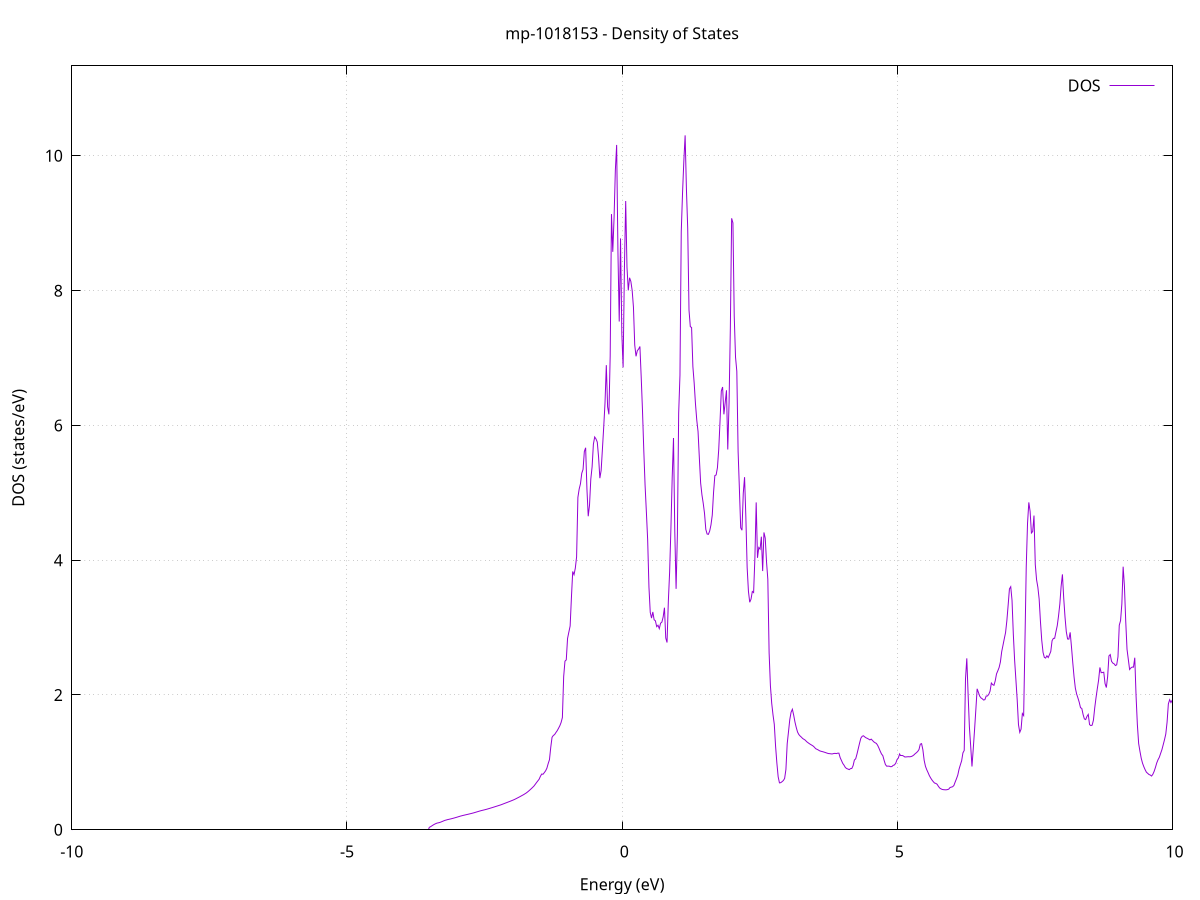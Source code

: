 set title 'mp-1018153 - Density of States'
set xlabel 'Energy (eV)'
set ylabel 'DOS (states/eV)'
set grid
set xrange [-10:10]
set yrange [0:11.335]
set xzeroaxis lt -1
set terminal png size 800,600
set output 'mp-1018153_dos_gnuplot.png'
plot '-' using 1:2 with lines title 'DOS'
-27.662100 0.000000
-27.638600 0.000000
-27.615100 0.000000
-27.591700 0.000000
-27.568200 0.000000
-27.544700 0.000000
-27.521200 0.000000
-27.497800 0.000000
-27.474300 0.000000
-27.450800 0.000000
-27.427300 0.000000
-27.403900 0.000000
-27.380400 0.000000
-27.356900 0.000000
-27.333400 0.000000
-27.309900 0.000000
-27.286500 0.000000
-27.263000 0.000000
-27.239500 0.000000
-27.216000 0.000000
-27.192600 0.000000
-27.169100 0.000000
-27.145600 0.000000
-27.122100 0.000000
-27.098600 0.000000
-27.075200 0.000000
-27.051700 0.000000
-27.028200 0.000000
-27.004700 0.000000
-26.981300 0.000000
-26.957800 0.000000
-26.934300 0.000000
-26.910800 0.000000
-26.887400 0.000000
-26.863900 0.000000
-26.840400 0.000000
-26.816900 0.000000
-26.793400 0.000000
-26.770000 0.000000
-26.746500 0.000000
-26.723000 0.000000
-26.699500 0.000000
-26.676100 0.000000
-26.652600 0.000000
-26.629100 0.000000
-26.605600 0.000000
-26.582100 0.000000
-26.558700 0.000000
-26.535200 0.000000
-26.511700 0.000000
-26.488200 0.000000
-26.464800 0.000000
-26.441300 0.000000
-26.417800 0.000000
-26.394300 0.000000
-26.370900 0.000000
-26.347400 0.000000
-26.323900 0.000000
-26.300400 0.000000
-26.276900 0.000000
-26.253500 0.000000
-26.230000 0.000000
-26.206500 0.000000
-26.183000 0.000000
-26.159600 0.000000
-26.136100 0.000000
-26.112600 0.000000
-26.089100 0.000000
-26.065600 0.000000
-26.042200 0.000000
-26.018700 0.000000
-25.995200 0.000000
-25.971700 0.000000
-25.948300 0.000000
-25.924800 0.000000
-25.901300 0.000000
-25.877800 0.000000
-25.854400 0.000000
-25.830900 0.000000
-25.807400 0.000000
-25.783900 0.000000
-25.760400 0.000000
-25.737000 0.000000
-25.713500 0.000000
-25.690000 0.000000
-25.666500 0.000000
-25.643100 0.000000
-25.619600 0.000000
-25.596100 0.000000
-25.572600 0.000000
-25.549100 0.000000
-25.525700 26.982300
-25.502200 39.896400
-25.478700 120.366200
-25.455200 23.886600
-25.431800 21.477300
-25.408300 30.093500
-25.384800 0.000000
-25.361300 0.000000
-25.337900 0.000000
-25.314400 0.000000
-25.290900 0.000000
-25.267400 0.000000
-25.243900 0.000000
-25.220500 0.000000
-25.197000 0.000000
-25.173500 0.000000
-25.150000 0.000000
-25.126600 0.000000
-25.103100 0.000000
-25.079600 0.000000
-25.056100 0.000000
-25.032600 0.000000
-25.009200 0.000000
-24.985700 0.000000
-24.962200 0.000000
-24.938700 0.000000
-24.915300 0.000000
-24.891800 0.000000
-24.868300 0.000000
-24.844800 0.000000
-24.821400 0.000000
-24.797900 0.000000
-24.774400 0.000000
-24.750900 0.000000
-24.727400 0.000000
-24.704000 0.000000
-24.680500 0.000000
-24.657000 0.000000
-24.633500 0.000000
-24.610100 0.000000
-24.586600 0.000000
-24.563100 0.000000
-24.539600 0.000000
-24.516200 0.000000
-24.492700 0.000000
-24.469200 0.000000
-24.445700 0.000000
-24.422200 0.000000
-24.398800 0.000000
-24.375300 0.000000
-24.351800 0.000000
-24.328300 0.000000
-24.304900 0.000000
-24.281400 0.000000
-24.257900 0.000000
-24.234400 0.000000
-24.210900 0.000000
-24.187500 0.000000
-24.164000 0.000000
-24.140500 0.000000
-24.117000 0.000000
-24.093600 0.000000
-24.070100 0.000000
-24.046600 0.000000
-24.023100 0.000000
-23.999700 0.000000
-23.976200 0.000000
-23.952700 0.000000
-23.929200 0.000000
-23.905700 0.000000
-23.882300 0.000000
-23.858800 0.000000
-23.835300 0.000000
-23.811800 0.000000
-23.788400 0.000000
-23.764900 0.000000
-23.741400 0.000000
-23.717900 0.000000
-23.694400 0.000000
-23.671000 0.000000
-23.647500 0.000000
-23.624000 0.000000
-23.600500 0.000000
-23.577100 0.000000
-23.553600 0.000000
-23.530100 0.000000
-23.506600 0.000000
-23.483200 0.000000
-23.459700 0.000000
-23.436200 0.000000
-23.412700 0.000000
-23.389200 0.000000
-23.365800 0.000000
-23.342300 0.000000
-23.318800 0.000000
-23.295300 0.000000
-23.271900 0.000000
-23.248400 0.000000
-23.224900 0.000000
-23.201400 0.000000
-23.177900 0.000000
-23.154500 0.000000
-23.131000 0.000000
-23.107500 0.000000
-23.084000 0.000000
-23.060600 0.000000
-23.037100 0.000000
-23.013600 0.000000
-22.990100 0.000000
-22.966700 0.000000
-22.943200 0.000000
-22.919700 0.000000
-22.896200 0.000000
-22.872700 0.000000
-22.849300 0.000000
-22.825800 0.000000
-22.802300 0.000000
-22.778800 0.000000
-22.755400 0.000000
-22.731900 0.000000
-22.708400 0.000000
-22.684900 0.000000
-22.661400 0.000000
-22.638000 0.000000
-22.614500 0.000000
-22.591000 0.000000
-22.567500 0.000000
-22.544100 0.000000
-22.520600 0.000000
-22.497100 0.000000
-22.473600 0.000000
-22.450200 0.000000
-22.426700 0.000000
-22.403200 0.000000
-22.379700 0.000000
-22.356200 0.000000
-22.332800 0.000000
-22.309300 0.000000
-22.285800 0.000000
-22.262300 0.000000
-22.238900 0.000000
-22.215400 0.000000
-22.191900 0.000000
-22.168400 0.000000
-22.145000 0.000000
-22.121500 0.000000
-22.098000 0.000000
-22.074500 0.000000
-22.051000 0.000000
-22.027600 0.000000
-22.004100 0.000000
-21.980600 0.000000
-21.957100 0.000000
-21.933700 0.000000
-21.910200 0.000000
-21.886700 0.000000
-21.863200 0.000000
-21.839700 0.000000
-21.816300 0.000000
-21.792800 0.000000
-21.769300 0.000000
-21.745800 0.000000
-21.722400 0.000000
-21.698900 0.000000
-21.675400 0.000000
-21.651900 0.000000
-21.628500 0.000000
-21.605000 0.000000
-21.581500 0.000000
-21.558000 0.000000
-21.534500 0.000000
-21.511100 0.000000
-21.487600 0.000000
-21.464100 0.000000
-21.440600 0.000000
-21.417200 0.000000
-21.393700 0.000000
-21.370200 0.000000
-21.346700 0.000000
-21.323200 0.000000
-21.299800 0.000000
-21.276300 0.000000
-21.252800 0.000000
-21.229300 0.000000
-21.205900 0.000000
-21.182400 0.000000
-21.158900 0.000000
-21.135400 0.000000
-21.112000 0.000000
-21.088500 0.000000
-21.065000 0.000000
-21.041500 0.000000
-21.018000 0.000000
-20.994600 0.000000
-20.971100 0.000000
-20.947600 0.000000
-20.924100 0.000000
-20.900700 0.000000
-20.877200 0.000000
-20.853700 0.000000
-20.830200 0.000000
-20.806700 0.000000
-20.783300 0.000000
-20.759800 0.000000
-20.736300 0.000000
-20.712800 0.000000
-20.689400 0.000000
-20.665900 0.000000
-20.642400 0.000000
-20.618900 0.000000
-20.595500 0.000000
-20.572000 0.000000
-20.548500 0.000000
-20.525000 0.000000
-20.501500 0.000000
-20.478100 0.000000
-20.454600 0.000000
-20.431100 0.000000
-20.407600 0.000000
-20.384200 0.000000
-20.360700 0.000000
-20.337200 0.000000
-20.313700 0.000000
-20.290200 0.000000
-20.266800 0.000000
-20.243300 0.000000
-20.219800 0.000000
-20.196300 0.000000
-20.172900 0.000000
-20.149400 0.000000
-20.125900 0.000000
-20.102400 0.000000
-20.079000 0.000000
-20.055500 0.000000
-20.032000 0.000000
-20.008500 0.000000
-19.985000 0.000000
-19.961600 0.000000
-19.938100 0.000000
-19.914600 0.000000
-19.891100 0.000000
-19.867700 0.000000
-19.844200 0.000000
-19.820700 0.000000
-19.797200 0.000000
-19.773800 0.000000
-19.750300 0.000000
-19.726800 0.000000
-19.703300 0.000000
-19.679800 0.000000
-19.656400 0.000000
-19.632900 0.000000
-19.609400 0.000000
-19.585900 0.000000
-19.562500 0.000000
-19.539000 0.000000
-19.515500 0.000000
-19.492000 0.000000
-19.468500 0.000000
-19.445100 0.000000
-19.421600 0.000000
-19.398100 0.000000
-19.374600 0.000000
-19.351200 0.000000
-19.327700 0.000000
-19.304200 0.000000
-19.280700 0.000000
-19.257300 0.000000
-19.233800 0.000000
-19.210300 0.000000
-19.186800 0.000000
-19.163300 0.000000
-19.139900 0.000000
-19.116400 0.000000
-19.092900 0.000000
-19.069400 0.000000
-19.046000 0.000000
-19.022500 0.000000
-18.999000 0.000000
-18.975500 0.000000
-18.952000 0.000000
-18.928600 0.000000
-18.905100 0.000000
-18.881600 0.000000
-18.858100 0.000000
-18.834700 0.000000
-18.811200 0.000000
-18.787700 0.000000
-18.764200 0.000000
-18.740800 0.000000
-18.717300 0.000000
-18.693800 0.000000
-18.670300 0.000000
-18.646800 0.000000
-18.623400 0.000000
-18.599900 0.000000
-18.576400 0.000000
-18.552900 0.000000
-18.529500 0.000000
-18.506000 0.000000
-18.482500 0.000000
-18.459000 0.000000
-18.435500 0.000000
-18.412100 0.000000
-18.388600 0.000000
-18.365100 0.000000
-18.341600 0.000000
-18.318200 0.000000
-18.294700 0.000000
-18.271200 0.000000
-18.247700 0.000000
-18.224300 0.000000
-18.200800 0.000000
-18.177300 0.000000
-18.153800 0.000000
-18.130300 0.000000
-18.106900 0.000000
-18.083400 0.000000
-18.059900 0.000000
-18.036400 0.000000
-18.013000 0.000000
-17.989500 0.000000
-17.966000 0.000000
-17.942500 0.000000
-17.919000 0.000000
-17.895600 0.000000
-17.872100 0.000000
-17.848600 0.000000
-17.825100 0.000000
-17.801700 0.000000
-17.778200 0.000000
-17.754700 0.000000
-17.731200 0.000000
-17.707800 0.000000
-17.684300 0.000000
-17.660800 0.000000
-17.637300 0.000000
-17.613800 0.000000
-17.590400 0.000000
-17.566900 0.000000
-17.543400 0.000000
-17.519900 0.000000
-17.496500 0.000000
-17.473000 0.000000
-17.449500 0.000000
-17.426000 0.000000
-17.402600 0.000000
-17.379100 0.000000
-17.355600 0.000000
-17.332100 0.000000
-17.308600 0.000000
-17.285200 0.000000
-17.261700 0.000000
-17.238200 0.000000
-17.214700 0.000000
-17.191300 0.000000
-17.167800 0.000000
-17.144300 0.000000
-17.120800 0.000000
-17.097300 0.000000
-17.073900 0.000000
-17.050400 0.000000
-17.026900 0.000000
-17.003400 0.000000
-16.980000 0.000000
-16.956500 0.000000
-16.933000 0.000000
-16.909500 0.000000
-16.886100 0.000000
-16.862600 0.000000
-16.839100 0.000000
-16.815600 0.000000
-16.792100 0.000000
-16.768700 0.000000
-16.745200 0.000000
-16.721700 0.000000
-16.698200 0.000000
-16.674800 0.000000
-16.651300 0.000000
-16.627800 0.000000
-16.604300 0.000000
-16.580800 0.000000
-16.557400 0.000000
-16.533900 0.000000
-16.510400 0.000000
-16.486900 0.000000
-16.463500 0.000000
-16.440000 0.000000
-16.416500 0.000000
-16.393000 0.000000
-16.369600 0.000000
-16.346100 0.000000
-16.322600 0.000000
-16.299100 0.000000
-16.275600 0.000000
-16.252200 0.000000
-16.228700 0.000000
-16.205200 0.000000
-16.181700 0.000000
-16.158300 0.000000
-16.134800 0.000000
-16.111300 0.000000
-16.087800 0.000000
-16.064300 0.000000
-16.040900 0.000000
-16.017400 0.000000
-15.993900 0.000000
-15.970400 0.000000
-15.947000 0.000000
-15.923500 0.000000
-15.900000 0.000000
-15.876500 0.000000
-15.853100 0.000000
-15.829600 0.000000
-15.806100 0.000000
-15.782600 0.000000
-15.759100 0.000000
-15.735700 0.000000
-15.712200 0.000000
-15.688700 0.000000
-15.665200 0.000000
-15.641800 0.000000
-15.618300 0.000000
-15.594800 0.000000
-15.571300 0.000000
-15.547800 0.000000
-15.524400 0.000000
-15.500900 0.000000
-15.477400 0.000000
-15.453900 0.000000
-15.430500 0.000000
-15.407000 0.000000
-15.383500 0.000000
-15.360000 0.000000
-15.336600 0.000000
-15.313100 0.000000
-15.289600 0.000000
-15.266100 0.000000
-15.242600 0.000000
-15.219200 0.000000
-15.195700 0.000000
-15.172200 0.000000
-15.148700 0.000000
-15.125300 0.000000
-15.101800 0.000000
-15.078300 0.000000
-15.054800 0.000000
-15.031400 0.000000
-15.007900 0.000000
-14.984400 0.000000
-14.960900 0.000000
-14.937400 0.000000
-14.914000 0.000000
-14.890500 0.000000
-14.867000 0.000000
-14.843500 0.000000
-14.820100 0.000000
-14.796600 0.000000
-14.773100 0.000000
-14.749600 0.000000
-14.726100 0.000000
-14.702700 0.000000
-14.679200 0.000000
-14.655700 0.000000
-14.632200 0.000000
-14.608800 0.000000
-14.585300 0.000000
-14.561800 0.000000
-14.538300 0.000000
-14.514900 0.000000
-14.491400 0.000000
-14.467900 0.000000
-14.444400 0.000000
-14.420900 0.000000
-14.397500 0.000000
-14.374000 0.000000
-14.350500 0.000000
-14.327000 0.000000
-14.303600 0.000000
-14.280100 0.000000
-14.256600 0.000000
-14.233100 0.000000
-14.209600 0.000000
-14.186200 0.000000
-14.162700 0.000000
-14.139200 0.000000
-14.115700 0.000000
-14.092300 0.000000
-14.068800 0.000000
-14.045300 0.000000
-14.021800 0.000000
-13.998400 0.000000
-13.974900 0.000000
-13.951400 0.000000
-13.927900 0.000000
-13.904400 0.000000
-13.881000 0.000000
-13.857500 0.000000
-13.834000 0.000000
-13.810500 0.000000
-13.787100 0.000000
-13.763600 0.000000
-13.740100 0.000000
-13.716600 0.000000
-13.693100 0.000000
-13.669700 0.000000
-13.646200 0.000000
-13.622700 0.000000
-13.599200 0.000000
-13.575800 0.000000
-13.552300 0.000000
-13.528800 0.000000
-13.505300 0.000000
-13.481900 0.000000
-13.458400 0.000000
-13.434900 0.000000
-13.411400 0.000000
-13.387900 0.000000
-13.364500 0.000000
-13.341000 0.000000
-13.317500 0.000000
-13.294000 0.000000
-13.270600 0.000000
-13.247100 0.000000
-13.223600 0.000000
-13.200100 0.000000
-13.176600 0.000000
-13.153200 0.000000
-13.129700 0.000000
-13.106200 0.000000
-13.082700 0.000000
-13.059300 0.000000
-13.035800 0.000000
-13.012300 0.000000
-12.988800 0.000000
-12.965400 0.000000
-12.941900 0.000000
-12.918400 0.000000
-12.894900 0.000000
-12.871400 0.000000
-12.848000 0.000000
-12.824500 0.000000
-12.801000 0.000000
-12.777500 0.000000
-12.754100 0.000000
-12.730600 0.000000
-12.707100 0.000000
-12.683600 0.000000
-12.660100 0.000000
-12.636700 0.000000
-12.613200 0.000000
-12.589700 0.000000
-12.566200 0.000000
-12.542800 0.000000
-12.519300 0.000000
-12.495800 0.000000
-12.472300 0.000000
-12.448900 0.000000
-12.425400 0.000000
-12.401900 0.000000
-12.378400 0.000000
-12.354900 0.000000
-12.331500 0.000000
-12.308000 0.000000
-12.284500 0.000000
-12.261000 0.000000
-12.237600 0.000000
-12.214100 0.000000
-12.190600 0.000000
-12.167100 0.000000
-12.143700 0.000000
-12.120200 0.000000
-12.096700 0.000000
-12.073200 0.000000
-12.049700 0.000000
-12.026300 0.000000
-12.002800 0.000000
-11.979300 0.000000
-11.955800 0.000000
-11.932400 0.000000
-11.908900 0.000000
-11.885400 0.000000
-11.861900 0.000000
-11.838400 0.000000
-11.815000 0.000000
-11.791500 0.000000
-11.768000 0.000000
-11.744500 0.000000
-11.721100 0.000000
-11.697600 0.000000
-11.674100 0.000000
-11.650600 0.000000
-11.627200 0.000000
-11.603700 0.000000
-11.580200 0.000000
-11.556700 0.000000
-11.533200 0.000000
-11.509800 0.000000
-11.486300 0.000000
-11.462800 0.000000
-11.439300 0.000000
-11.415900 0.000000
-11.392400 0.000000
-11.368900 0.000000
-11.345400 0.000000
-11.321900 0.000000
-11.298500 0.000000
-11.275000 0.000000
-11.251500 0.000000
-11.228000 0.000000
-11.204600 0.000000
-11.181100 0.000000
-11.157600 0.000000
-11.134100 0.000000
-11.110700 0.000000
-11.087200 0.000000
-11.063700 0.000000
-11.040200 0.000000
-11.016700 0.000000
-10.993300 0.000000
-10.969800 0.000000
-10.946300 0.000000
-10.922800 0.000000
-10.899400 0.000000
-10.875900 0.000000
-10.852400 0.000000
-10.828900 0.000000
-10.805400 0.000000
-10.782000 0.000000
-10.758500 0.000000
-10.735000 0.000000
-10.711500 0.000000
-10.688100 0.000000
-10.664600 0.000000
-10.641100 0.000000
-10.617600 0.000000
-10.594200 0.000000
-10.570700 0.000000
-10.547200 0.000000
-10.523700 0.000000
-10.500200 0.000000
-10.476800 0.000000
-10.453300 0.000000
-10.429800 0.000000
-10.406300 0.000000
-10.382900 0.000000
-10.359400 0.000000
-10.335900 0.000000
-10.312400 0.000000
-10.288900 0.000000
-10.265500 0.000000
-10.242000 0.000000
-10.218500 0.000000
-10.195000 0.000000
-10.171600 0.000000
-10.148100 0.000000
-10.124600 0.000000
-10.101100 0.000000
-10.077700 0.000000
-10.054200 0.000000
-10.030700 0.000000
-10.007200 0.000000
-9.983700 0.000000
-9.960300 0.000000
-9.936800 0.000000
-9.913300 0.000000
-9.889800 0.000000
-9.866400 0.000000
-9.842900 0.000000
-9.819400 0.000000
-9.795900 0.000000
-9.772500 0.000000
-9.749000 0.000000
-9.725500 0.000000
-9.702000 0.000000
-9.678500 0.000000
-9.655100 0.000000
-9.631600 0.000000
-9.608100 0.000000
-9.584600 0.000000
-9.561200 0.000000
-9.537700 0.000000
-9.514200 0.000000
-9.490700 0.000000
-9.467200 0.000000
-9.443800 0.000000
-9.420300 0.000000
-9.396800 0.000000
-9.373300 0.000000
-9.349900 0.000000
-9.326400 0.000000
-9.302900 0.000000
-9.279400 0.000000
-9.256000 0.000000
-9.232500 0.000000
-9.209000 0.000000
-9.185500 0.000000
-9.162000 0.000000
-9.138600 0.000000
-9.115100 0.000000
-9.091600 0.000000
-9.068100 0.000000
-9.044700 0.000000
-9.021200 0.000000
-8.997700 0.000000
-8.974200 0.000000
-8.950700 0.000000
-8.927300 0.000000
-8.903800 0.000000
-8.880300 0.000000
-8.856800 0.000000
-8.833400 0.000000
-8.809900 0.000000
-8.786400 0.000000
-8.762900 0.000000
-8.739500 0.000000
-8.716000 0.000000
-8.692500 0.000000
-8.669000 0.000000
-8.645500 0.000000
-8.622100 0.000000
-8.598600 0.000000
-8.575100 0.000000
-8.551600 0.000000
-8.528200 0.000000
-8.504700 0.000000
-8.481200 0.000000
-8.457700 0.000000
-8.434200 0.000000
-8.410800 0.000000
-8.387300 0.000000
-8.363800 0.000000
-8.340300 0.000000
-8.316900 0.000000
-8.293400 0.000000
-8.269900 0.000000
-8.246400 0.000000
-8.223000 0.000000
-8.199500 0.000000
-8.176000 0.000000
-8.152500 0.000000
-8.129000 0.000000
-8.105600 0.000000
-8.082100 0.000000
-8.058600 0.000000
-8.035100 0.000000
-8.011700 0.000000
-7.988200 0.000000
-7.964700 0.000000
-7.941200 0.000000
-7.917700 0.000000
-7.894300 0.000000
-7.870800 0.000000
-7.847300 0.000000
-7.823800 0.000000
-7.800400 0.000000
-7.776900 0.000000
-7.753400 0.000000
-7.729900 0.000000
-7.706500 0.000000
-7.683000 0.000000
-7.659500 0.000000
-7.636000 0.000000
-7.612500 0.000000
-7.589100 0.000000
-7.565600 0.000000
-7.542100 0.000000
-7.518600 0.000000
-7.495200 0.000000
-7.471700 0.000000
-7.448200 0.000000
-7.424700 0.000000
-7.401300 0.000000
-7.377800 0.000000
-7.354300 0.000000
-7.330800 0.000000
-7.307300 0.000000
-7.283900 0.000000
-7.260400 0.000000
-7.236900 0.000000
-7.213400 0.000000
-7.190000 0.000000
-7.166500 0.000000
-7.143000 0.000000
-7.119500 0.000000
-7.096000 0.000000
-7.072600 0.000000
-7.049100 0.000000
-7.025600 0.000000
-7.002100 0.000000
-6.978700 0.000000
-6.955200 0.000000
-6.931700 0.000000
-6.908200 0.000000
-6.884800 0.000000
-6.861300 0.000000
-6.837800 0.000000
-6.814300 0.000000
-6.790800 0.000000
-6.767400 0.000000
-6.743900 0.000000
-6.720400 0.000000
-6.696900 0.000000
-6.673500 0.000000
-6.650000 0.000000
-6.626500 0.000000
-6.603000 0.000000
-6.579500 0.000000
-6.556100 0.000000
-6.532600 0.000000
-6.509100 0.000000
-6.485600 0.000000
-6.462200 0.000000
-6.438700 0.000000
-6.415200 0.000000
-6.391700 0.000000
-6.368300 0.000000
-6.344800 0.000000
-6.321300 0.000000
-6.297800 0.000000
-6.274300 0.000000
-6.250900 0.000000
-6.227400 0.000000
-6.203900 0.000000
-6.180400 0.000000
-6.157000 0.000000
-6.133500 0.000000
-6.110000 0.000000
-6.086500 0.000000
-6.063000 0.000000
-6.039600 0.000000
-6.016100 0.000000
-5.992600 0.000000
-5.969100 0.000000
-5.945700 0.000000
-5.922200 0.000000
-5.898700 0.000000
-5.875200 0.000000
-5.851800 0.000000
-5.828300 0.000000
-5.804800 0.000000
-5.781300 0.000000
-5.757800 0.000000
-5.734400 0.000000
-5.710900 0.000000
-5.687400 0.000000
-5.663900 0.000000
-5.640500 0.000000
-5.617000 0.000000
-5.593500 0.000000
-5.570000 0.000000
-5.546500 0.000000
-5.523100 0.000000
-5.499600 0.000000
-5.476100 0.000000
-5.452600 0.000000
-5.429200 0.000000
-5.405700 0.000000
-5.382200 0.000000
-5.358700 0.000000
-5.335300 0.000000
-5.311800 0.000000
-5.288300 0.000000
-5.264800 0.000000
-5.241300 0.000000
-5.217900 0.000000
-5.194400 0.000000
-5.170900 0.000000
-5.147400 0.000000
-5.124000 0.000000
-5.100500 0.000000
-5.077000 0.000000
-5.053500 0.000000
-5.030100 0.000000
-5.006600 0.000000
-4.983100 0.000000
-4.959600 0.000000
-4.936100 0.000000
-4.912700 0.000000
-4.889200 0.000000
-4.865700 0.000000
-4.842200 0.000000
-4.818800 0.000000
-4.795300 0.000000
-4.771800 0.000000
-4.748300 0.000000
-4.724800 0.000000
-4.701400 0.000000
-4.677900 0.000000
-4.654400 0.000000
-4.630900 0.000000
-4.607500 0.000000
-4.584000 0.000000
-4.560500 0.000000
-4.537000 0.000000
-4.513600 0.000000
-4.490100 0.000000
-4.466600 0.000000
-4.443100 0.000000
-4.419600 0.000000
-4.396200 0.000000
-4.372700 0.000000
-4.349200 0.000000
-4.325700 0.000000
-4.302300 0.000000
-4.278800 0.000000
-4.255300 0.000000
-4.231800 0.000000
-4.208300 0.000000
-4.184900 0.000000
-4.161400 0.000000
-4.137900 0.000000
-4.114400 0.000000
-4.091000 0.000000
-4.067500 0.000000
-4.044000 0.000000
-4.020500 0.000000
-3.997100 0.000000
-3.973600 0.000000
-3.950100 0.000000
-3.926600 0.000000
-3.903100 0.000000
-3.879700 0.000000
-3.856200 0.000000
-3.832700 0.000000
-3.809200 0.000000
-3.785800 0.000000
-3.762300 0.000000
-3.738800 0.000000
-3.715300 0.000000
-3.691800 0.000000
-3.668400 0.000000
-3.644900 0.000000
-3.621400 0.000000
-3.597900 0.000000
-3.574500 0.000000
-3.551000 0.000000
-3.527500 0.000000
-3.504000 0.036100
-3.480600 0.045900
-3.457100 0.058300
-3.433600 0.071100
-3.410100 0.082300
-3.386600 0.091300
-3.363200 0.099200
-3.339700 0.103300
-3.316200 0.107800
-3.292700 0.115000
-3.269300 0.122900
-3.245800 0.131100
-3.222300 0.139200
-3.198800 0.144300
-3.175300 0.150100
-3.151900 0.154300
-3.128400 0.158600
-3.104900 0.163300
-3.081400 0.168300
-3.058000 0.173400
-3.034500 0.178900
-3.011000 0.184600
-2.987500 0.190400
-2.964100 0.196400
-2.940600 0.202400
-2.917100 0.207200
-2.893600 0.212300
-2.870100 0.216800
-2.846700 0.221400
-2.823200 0.225800
-2.799700 0.230200
-2.776200 0.234800
-2.752800 0.239500
-2.729300 0.244300
-2.705800 0.249200
-2.682300 0.254800
-2.658900 0.260600
-2.635400 0.266300
-2.611900 0.272100
-2.588400 0.278000
-2.564900 0.283300
-2.541500 0.288100
-2.518000 0.292700
-2.494500 0.297500
-2.471000 0.302500
-2.447600 0.307900
-2.424100 0.313600
-2.400600 0.319300
-2.377100 0.325100
-2.353600 0.331000
-2.330200 0.337100
-2.306700 0.343100
-2.283200 0.349200
-2.259700 0.355300
-2.236300 0.361500
-2.212800 0.367700
-2.189300 0.374400
-2.165800 0.382000
-2.142400 0.389400
-2.118900 0.396800
-2.095400 0.404000
-2.071900 0.411400
-2.048400 0.418800
-2.025000 0.426300
-2.001500 0.434000
-1.978000 0.442000
-1.954500 0.450400
-1.931100 0.460000
-1.907600 0.469800
-1.884100 0.479800
-1.860600 0.489900
-1.837100 0.500400
-1.813700 0.511000
-1.790200 0.521600
-1.766700 0.533500
-1.743200 0.545600
-1.719800 0.560400
-1.696300 0.576300
-1.672800 0.593500
-1.649300 0.611200
-1.625900 0.629600
-1.602400 0.648900
-1.578900 0.674500
-1.555400 0.700800
-1.531900 0.725500
-1.508500 0.750200
-1.485000 0.793800
-1.461500 0.827400
-1.438000 0.823500
-1.414600 0.847700
-1.391100 0.874400
-1.367600 0.913200
-1.344100 0.981800
-1.320600 1.039800
-1.297200 1.223400
-1.273700 1.372700
-1.250200 1.399100
-1.226700 1.413400
-1.203300 1.443300
-1.179800 1.470300
-1.156300 1.505800
-1.132800 1.542700
-1.109400 1.591400
-1.085900 1.664900
-1.062400 2.274400
-1.038900 2.502000
-1.015400 2.520500
-0.992000 2.838900
-0.968500 2.932600
-0.945000 3.023600
-0.921500 3.449000
-0.898100 3.833000
-0.874600 3.784900
-0.851100 3.880600
-0.827600 4.048600
-0.804100 4.931900
-0.780700 5.056000
-0.757200 5.134800
-0.733700 5.290000
-0.710200 5.347200
-0.686800 5.613600
-0.663300 5.668300
-0.639800 5.056300
-0.616300 4.652200
-0.592900 4.816700
-0.569400 5.204400
-0.545900 5.384900
-0.522400 5.721400
-0.498900 5.828300
-0.475500 5.799700
-0.452000 5.752900
-0.428500 5.533700
-0.405000 5.217300
-0.381600 5.331900
-0.358100 5.651600
-0.334600 5.980200
-0.311100 6.337600
-0.287600 6.894500
-0.264200 6.274700
-0.240700 6.164300
-0.217200 7.032100
-0.193700 9.136300
-0.170300 8.575200
-0.146800 9.083400
-0.123300 9.789900
-0.099800 10.162100
-0.076400 8.572300
-0.052900 7.541200
-0.029400 8.774500
-0.005900 7.365100
0.017600 6.860100
0.041000 8.312700
0.064500 9.329600
0.088000 8.344900
0.111500 8.003500
0.134900 8.191400
0.158400 8.136500
0.181900 8.003500
0.205400 7.755400
0.228800 7.192600
0.252300 7.025400
0.275800 7.108800
0.299300 7.133100
0.322800 7.171200
0.346200 6.719800
0.369700 6.221400
0.393200 5.631000
0.416700 5.113800
0.440100 4.719200
0.463600 4.303100
0.487100 3.601300
0.510600 3.225200
0.534100 3.141100
0.557500 3.231900
0.581000 3.116100
0.604500 3.100600
0.628000 3.014000
0.651400 3.035000
0.674900 2.984600
0.698400 3.065400
0.721900 3.081200
0.745300 3.158200
0.768800 3.295300
0.792300 2.845200
0.815800 2.778800
0.839300 3.388500
0.862700 3.822400
0.886200 4.473500
0.909700 5.233400
0.933200 5.813000
0.956600 4.421900
0.980100 3.575000
1.003600 4.373900
1.027100 6.183500
1.050600 6.745100
1.074000 8.873300
1.097500 9.452900
1.121000 9.922600
1.144500 10.304100
1.167900 9.506700
1.191400 8.923500
1.214900 7.711000
1.238400 7.465900
1.261800 7.452600
1.285300 6.872600
1.308800 6.628200
1.332300 6.321500
1.355800 6.079200
1.379200 5.909200
1.402700 5.519000
1.426200 5.145400
1.449700 4.971100
1.473100 4.845900
1.496600 4.695900
1.520100 4.457800
1.543600 4.388900
1.567100 4.383800
1.590500 4.432400
1.614000 4.523600
1.637500 4.669600
1.661000 5.006200
1.684400 5.255400
1.707900 5.264900
1.731400 5.372200
1.754900 5.642800
1.778300 6.055900
1.801800 6.510900
1.825300 6.569900
1.848800 6.164600
1.872300 6.338800
1.895700 6.521600
1.919200 5.642000
1.942700 6.335400
1.966200 7.451500
1.989600 9.073300
2.013100 9.004600
2.036600 7.626600
2.060100 7.013100
2.083600 6.802300
2.107000 5.616100
2.130500 5.056600
2.154000 4.480700
2.177500 4.445000
2.200900 4.992800
2.224400 5.232500
2.247900 4.636700
2.271400 3.891400
2.294800 3.538700
2.318300 3.376100
2.341800 3.422700
2.365300 3.535800
2.388800 3.519700
2.412200 4.037900
2.435700 4.857700
2.459200 4.035100
2.482700 4.188200
2.506100 4.164100
2.529600 4.348900
2.553100 3.838800
2.576600 4.411700
2.600000 4.327900
2.623500 3.975500
2.647000 3.716500
2.670500 2.625900
2.694000 2.137500
2.717400 1.878500
2.740900 1.707600
2.764400 1.565300
2.787900 1.240600
2.811300 0.990700
2.834800 0.786800
2.858300 0.695900
2.881800 0.699100
2.905300 0.713500
2.928700 0.730400
2.952200 0.761700
2.975700 0.894100
2.999200 1.278100
3.022600 1.454200
3.046100 1.635800
3.069600 1.744700
3.093100 1.788300
3.116500 1.702200
3.140000 1.599200
3.163500 1.518100
3.187000 1.450300
3.210500 1.413000
3.233900 1.391400
3.257400 1.374000
3.280900 1.353800
3.304400 1.341900
3.327800 1.329500
3.351300 1.308200
3.374800 1.293600
3.398300 1.279500
3.421800 1.267000
3.445200 1.255800
3.468700 1.243500
3.492200 1.226100
3.515700 1.203700
3.539100 1.194500
3.562600 1.184700
3.586100 1.172500
3.609600 1.165800
3.633000 1.160900
3.656500 1.155700
3.680000 1.149700
3.703500 1.142900
3.727000 1.136300
3.750400 1.130600
3.773900 1.129400
3.797400 1.126100
3.820900 1.126000
3.844300 1.131400
3.867800 1.134100
3.891300 1.130400
3.914800 1.136400
3.938300 1.137000
3.961700 1.069900
3.985200 1.027600
4.008700 0.984700
4.032200 0.957900
4.055600 0.924400
4.079100 0.908600
4.102600 0.901300
4.126100 0.892500
4.149500 0.907300
4.173000 0.910200
4.196500 0.951500
4.220000 1.035100
4.243500 1.053000
4.266900 1.122800
4.290400 1.203800
4.313900 1.285100
4.337400 1.358800
4.360800 1.387100
4.384300 1.394900
4.407800 1.378200
4.431300 1.364700
4.454800 1.356300
4.478200 1.345700
4.501700 1.333600
4.525200 1.345100
4.548700 1.325900
4.572100 1.305100
4.595600 1.291800
4.619100 1.281800
4.642600 1.253100
4.666000 1.212300
4.689500 1.165100
4.713000 1.124400
4.736500 1.100200
4.760000 1.030500
4.783400 0.968300
4.806900 0.943400
4.830400 0.944600
4.853900 0.943400
4.877300 0.935600
4.900800 0.937900
4.924300 0.955900
4.947800 0.962400
4.971200 0.987500
4.994700 1.040600
5.018200 1.064500
5.041700 1.124800
5.065200 1.103300
5.088600 1.103300
5.112100 1.094000
5.135600 1.080700
5.159100 1.080900
5.182500 1.083100
5.206000 1.084100
5.229500 1.083100
5.253000 1.087100
5.276500 1.095600
5.299900 1.109400
5.323400 1.128000
5.346900 1.143500
5.370400 1.162100
5.393800 1.190700
5.417300 1.270200
5.440800 1.278100
5.464300 1.187900
5.487700 1.030600
5.511200 0.941900
5.534700 0.891100
5.558200 0.849000
5.581700 0.804000
5.605100 0.769300
5.628600 0.740100
5.652100 0.715200
5.675600 0.694000
5.699000 0.688100
5.722500 0.675800
5.746000 0.645300
5.769500 0.619900
5.793000 0.607300
5.816400 0.598200
5.839900 0.595000
5.863400 0.593300
5.886900 0.592900
5.910300 0.596100
5.933800 0.602500
5.957300 0.626500
5.980800 0.632800
6.004200 0.638100
6.027700 0.657200
6.051200 0.708900
6.074700 0.756900
6.098200 0.810800
6.121600 0.898900
6.145100 0.962900
6.168600 1.024000
6.192100 1.140900
6.215500 1.176900
6.239000 2.241500
6.262500 2.543400
6.286000 2.013200
6.309500 1.527900
6.332900 1.242100
6.356400 0.939300
6.379900 1.203300
6.403400 1.483200
6.426800 1.782200
6.450300 2.091800
6.473800 2.037200
6.497300 1.982200
6.520700 1.956400
6.544200 1.943600
6.567700 1.925000
6.591200 1.931000
6.614700 1.984700
6.638100 1.985300
6.661600 2.009300
6.685100 2.057100
6.708600 2.177400
6.732000 2.154100
6.755500 2.143800
6.779000 2.209900
6.802500 2.313000
6.826000 2.358800
6.849400 2.407300
6.872900 2.489500
6.896400 2.642400
6.919900 2.737400
6.943300 2.833500
6.966800 2.925500
6.990300 3.102400
7.013800 3.333600
7.037200 3.574200
7.060700 3.606700
7.084200 3.405200
7.107700 2.903500
7.131200 2.517700
7.154600 2.226100
7.178100 1.928700
7.201600 1.558900
7.225100 1.445600
7.248500 1.493500
7.272000 1.724800
7.295500 1.694800
7.319000 2.785000
7.342400 3.900300
7.365900 4.545800
7.389400 4.857700
7.412900 4.725000
7.436400 4.403700
7.459800 4.425700
7.483300 4.662400
7.506800 3.934700
7.530300 3.709400
7.553700 3.598500
7.577200 3.422800
7.600700 3.088800
7.624200 2.812300
7.647700 2.633000
7.671100 2.558400
7.694600 2.548200
7.718100 2.581600
7.741600 2.555600
7.765000 2.598800
7.788500 2.646700
7.812000 2.805500
7.835500 2.840000
7.858900 2.841600
7.882400 2.938600
7.905900 3.028600
7.929400 3.173800
7.952900 3.349100
7.976300 3.612300
7.999800 3.789500
8.023300 3.439500
8.046800 3.158300
8.070200 2.939600
8.093700 2.831000
8.117200 2.828800
8.140700 2.929300
8.164200 2.716400
8.187600 2.483900
8.211100 2.269600
8.234600 2.102000
8.258100 2.014200
8.281500 1.956700
8.305000 1.892800
8.328500 1.812100
8.352000 1.800200
8.375400 1.710500
8.398900 1.644400
8.422400 1.635300
8.445900 1.682800
8.469400 1.711900
8.492800 1.560500
8.516300 1.546100
8.539800 1.552200
8.563300 1.626000
8.586700 1.808100
8.610200 1.958200
8.633700 2.093400
8.657200 2.219900
8.680700 2.408700
8.704100 2.330700
8.727600 2.333500
8.751100 2.338100
8.774600 2.168500
8.798000 2.110400
8.821500 2.272000
8.845000 2.579600
8.868500 2.600000
8.891900 2.500500
8.915400 2.473400
8.938900 2.462800
8.962400 2.437100
8.985900 2.447400
9.009300 2.565800
9.032800 3.035000
9.056300 3.103800
9.079800 3.352000
9.103200 3.904100
9.126700 3.612200
9.150200 3.092700
9.173700 2.677200
9.197200 2.527500
9.220600 2.378100
9.244100 2.401700
9.267600 2.414700
9.291100 2.412900
9.314500 2.552900
9.338000 1.987000
9.361500 1.561900
9.385000 1.279800
9.408400 1.165400
9.431900 1.061000
9.455400 0.988100
9.478900 0.936100
9.502400 0.891900
9.525800 0.854500
9.549300 0.837300
9.572800 0.819800
9.596300 0.812200
9.619700 0.797300
9.643200 0.823600
9.666700 0.867000
9.690200 0.925800
9.713600 0.991400
9.737100 1.039500
9.760600 1.075700
9.784100 1.132900
9.807600 1.188100
9.831000 1.261300
9.854500 1.335700
9.878000 1.420600
9.901500 1.596000
9.924900 1.868300
9.948400 1.930200
9.971900 1.887600
9.995400 1.923200
10.018900 1.957200
10.042300 1.958800
10.065800 1.803000
10.089300 1.751600
10.112800 1.691100
10.136200 1.522000
10.159700 1.377800
10.183200 1.267700
10.206700 1.191200
10.230100 1.137000
10.253600 1.094100
10.277100 1.057700
10.300600 1.030100
10.324100 1.003600
10.347500 0.976600
10.371000 0.950700
10.394500 0.925800
10.418000 0.900800
10.441400 0.876900
10.464900 0.856000
10.488400 0.841600
10.511900 0.828700
10.535400 0.817200
10.558800 0.807100
10.582300 0.797600
10.605800 0.788600
10.629300 0.780400
10.652700 0.774100
10.676200 0.770500
10.699700 0.767000
10.723200 0.759500
10.746600 0.749100
10.770100 0.742500
10.793600 0.737400
10.817100 0.733800
10.840600 0.733100
10.864000 0.733000
10.887500 0.733300
10.911000 0.733800
10.934500 0.735100
10.957900 0.736800
10.981400 0.738100
11.004900 0.739400
11.028400 0.741100
11.051900 0.744000
11.075300 0.748500
11.098800 0.754200
11.122300 0.760900
11.145800 0.768600
11.169200 0.777200
11.192700 0.787000
11.216200 0.799000
11.239700 0.813300
11.263100 0.829200
11.286600 0.844800
11.310100 0.865500
11.333600 0.890300
11.357100 0.921200
11.380500 0.970800
11.404000 0.975800
11.427500 1.002700
11.451000 1.044000
11.474400 1.096600
11.497900 1.146700
11.521400 1.186500
11.544900 1.217900
11.568400 1.239200
11.591800 1.279500
11.615300 1.289700
11.638800 1.283700
11.662300 1.274700
11.685700 1.228700
11.709200 1.173700
11.732700 1.146200
11.756200 1.119700
11.779600 1.122600
11.803100 1.111700
11.826600 1.108500
11.850100 1.105800
11.873600 1.104800
11.897000 1.137700
11.920500 1.126900
11.944000 1.134000
11.967500 1.156400
11.990900 1.186300
12.014400 1.233400
12.037900 1.285100
12.061400 1.290600
12.084900 1.308400
12.108300 1.333400
12.131800 1.333700
12.155300 1.306600
12.178800 1.304200
12.202200 1.306600
12.225700 1.321400
12.249200 1.354800
12.272700 1.396700
12.296100 1.426100
12.319600 1.477100
12.343100 1.451900
12.366600 1.343900
12.390100 1.304400
12.413500 1.275100
12.437000 1.247400
12.460500 1.228200
12.484000 1.220300
12.507400 1.209100
12.530900 1.213300
12.554400 1.226300
12.577900 1.243900
12.601300 1.269600
12.624800 1.299500
12.648300 1.328700
12.671800 1.363600
12.695300 1.381300
12.718700 1.412400
12.742200 1.455300
12.765700 1.514800
12.789200 1.566900
12.812600 1.647900
12.836100 1.673700
12.859600 1.690100
12.883100 1.689100
12.906600 1.709000
12.930000 1.768500
12.953500 1.648800
12.977000 1.594800
13.000500 1.557200
13.023900 1.496400
13.047400 1.436600
13.070900 1.412700
13.094400 1.404300
13.117800 1.410300
13.141300 1.422800
13.164800 1.441500
13.188300 1.473200
13.211800 1.514700
13.235200 1.569600
13.258700 1.630000
13.282200 1.681400
13.305700 1.692200
13.329100 1.697100
13.352600 1.659900
13.376100 1.566800
13.399600 1.569500
13.423100 1.575000
13.446500 1.600700
13.470000 1.632600
13.493500 1.646600
13.517000 1.644700
13.540400 1.627400
13.563900 1.619200
13.587400 1.615000
13.610900 1.582500
13.634300 1.556700
13.657800 1.534500
13.681300 1.517700
13.704800 1.506000
13.728300 1.498900
13.751700 1.457400
13.775200 1.416400
13.798700 1.383600
13.822200 1.363900
13.845600 1.340300
13.869100 1.317500
13.892600 1.297300
13.916100 1.281500
13.939600 1.279500
13.963000 1.272400
13.986500 1.242000
14.010000 1.203400
14.033500 1.183000
14.056900 1.167100
14.080400 1.154300
14.103900 1.144100
14.127400 1.134300
14.150800 1.121800
14.174300 1.107700
14.197800 1.093500
14.221300 1.076700
14.244800 1.065500
14.268200 1.056500
14.291700 1.049500
14.315200 1.043900
14.338700 1.039000
14.362100 1.035300
14.385600 1.029000
14.409100 1.022600
14.432600 1.015200
14.456100 1.007900
14.479500 1.007200
14.503000 1.006600
14.526500 1.006600
14.550000 1.002800
14.573400 0.998900
14.596900 0.995400
14.620400 0.987400
14.643900 0.984300
14.667300 0.983600
14.690800 0.985700
14.714300 0.990700
14.737800 0.997900
14.761300 1.005800
14.784700 1.013700
14.808200 1.018200
14.831700 1.018900
14.855200 1.007700
14.878600 1.000800
14.902100 0.998000
14.925600 0.996400
14.949100 0.995500
14.972500 0.994900
14.996000 0.992900
15.019500 0.987200
15.043000 0.984800
15.066500 0.983700
15.089900 0.980000
15.113400 0.973700
15.136900 0.969200
15.160400 0.964800
15.183800 0.960800
15.207300 0.956700
15.230800 0.954400
15.254300 0.955000
15.277800 0.956000
15.301200 0.955600
15.324700 0.962100
15.348200 0.971800
15.371700 0.966900
15.395100 0.946700
15.418600 0.927300
15.442100 0.910900
15.465600 0.896800
15.489000 0.884200
15.512500 0.871500
15.536000 0.865400
15.559500 0.857800
15.583000 0.858000
15.606400 0.851900
15.629900 0.848500
15.653400 0.850100
15.676900 0.860200
15.700300 0.894000
15.723800 0.894200
15.747300 0.848300
15.770800 0.845900
15.794300 0.846000
15.817700 0.853000
15.841200 0.857500
15.864700 0.862500
15.888200 0.913800
15.911600 0.876900
15.935100 0.882800
15.958600 0.893200
15.982100 0.854000
16.005500 0.817600
16.029000 0.800200
16.052500 0.810000
16.076000 0.841600
16.099500 0.871300
16.122900 0.935300
16.146400 0.835700
16.169900 0.739600
16.193400 0.689400
16.216800 0.646700
16.240300 0.635000
16.263800 0.626700
16.287300 0.629600
16.310800 0.633600
16.334200 0.637300
16.357700 0.645600
16.381200 0.657100
16.404700 0.671100
16.428100 0.694300
16.451600 0.759500
16.475100 0.951300
16.498600 3.570800
16.522000 0.527700
16.545500 0.362600
16.569000 0.291400
16.592500 0.242100
16.616000 0.204100
16.639400 0.178400
16.662900 0.160500
16.686400 0.136800
16.709900 0.114500
16.733300 0.093800
16.756800 0.074600
16.780300 0.057100
16.803800 0.041100
16.827300 0.029300
16.850700 0.019400
16.874200 0.011800
16.897700 0.009900
16.921200 0.008500
16.944600 0.007200
16.968100 0.006000
16.991600 0.004900
17.015100 0.003900
17.038500 0.003000
17.062000 0.002200
17.085500 0.001500
17.109000 0.000900
17.132500 0.000400
17.155900 0.000000
17.179400 0.000000
17.202900 0.000000
17.226400 0.000000
17.249800 0.000000
17.273300 0.000000
17.296800 0.000000
17.320300 0.000000
17.343700 0.000000
17.367200 0.000000
17.390700 0.000000
17.414200 0.000000
17.437700 0.000000
17.461100 0.000000
17.484600 0.000000
17.508100 0.000000
17.531600 0.000000
17.555000 0.000000
17.578500 0.000000
17.602000 0.000000
17.625500 0.000000
17.649000 0.000000
17.672400 0.000000
17.695900 0.000000
17.719400 0.000000
17.742900 0.000000
17.766300 0.000000
17.789800 0.000000
17.813300 0.000000
17.836800 0.000000
17.860200 0.000000
17.883700 0.000000
17.907200 0.000000
17.930700 0.000000
17.954200 0.000000
17.977600 0.000000
18.001100 0.000000
18.024600 0.000000
18.048100 0.000000
18.071500 0.000000
18.095000 0.000000
18.118500 0.000000
18.142000 0.000000
18.165500 0.000000
18.188900 0.000000
18.212400 0.000000
18.235900 0.000000
18.259400 0.000000
18.282800 0.000000
18.306300 0.000000
18.329800 0.000000
18.353300 0.000000
18.376700 0.000000
18.400200 0.000000
18.423700 0.000000
18.447200 0.000000
18.470700 0.000000
18.494100 0.000000
18.517600 0.000000
18.541100 0.000000
18.564600 0.000000
18.588000 0.000000
18.611500 0.000000
18.635000 0.000000
18.658500 0.000000
18.682000 0.000000
18.705400 0.000000
18.728900 0.000000
18.752400 0.000000
18.775900 0.000000
18.799300 0.000000
18.822800 0.000000
18.846300 0.000000
18.869800 0.000000
18.893200 0.000000
18.916700 0.000000
18.940200 0.000000
18.963700 0.000000
18.987200 0.000000
19.010600 0.000000
19.034100 0.000000
19.057600 0.000000
19.081100 0.000000
19.104500 0.000000
19.128000 0.000000
19.151500 0.000000
19.175000 0.000000
19.198500 0.000000
19.221900 0.000000
19.245400 0.000000
19.268900 0.000000
19.292400 0.000000
e
